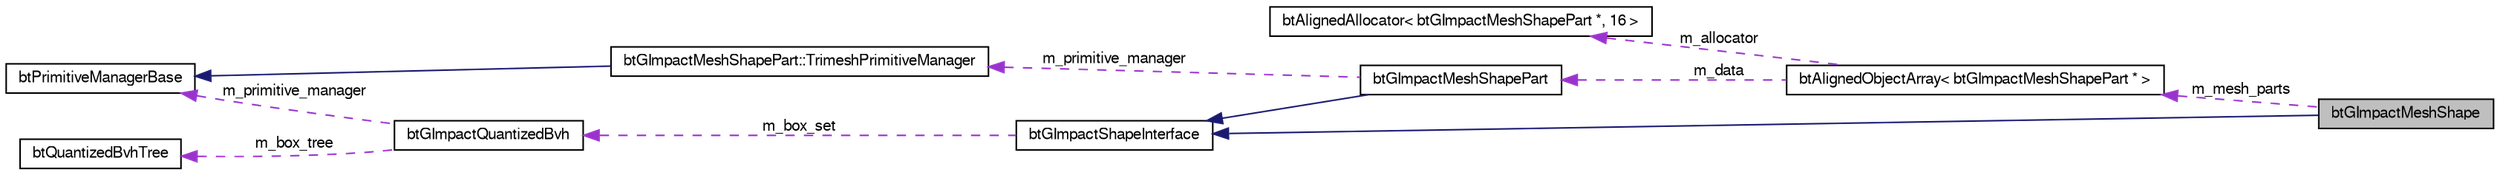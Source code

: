 digraph G
{
  bgcolor="transparent";
  edge [fontname="FreeSans",fontsize=10,labelfontname="FreeSans",labelfontsize=10];
  node [fontname="FreeSans",fontsize=10,shape=record];
  rankdir=LR;
  Node1 [label="btGImpactMeshShape",height=0.2,width=0.4,color="black", fillcolor="grey75", style="filled" fontcolor="black"];
  Node2 -> Node1 [dir=back,color="midnightblue",fontsize=10,style="solid"];
  Node2 [label="btGImpactShapeInterface",height=0.2,width=0.4,color="black",URL="$classbt_g_impact_shape_interface.html",tooltip="Base class for gimpact shapes."];
  Node3 -> Node2 [dir=back,color="darkorchid3",fontsize=10,style="dashed",label="m_box_set"];
  Node3 [label="btGImpactQuantizedBvh",height=0.2,width=0.4,color="black",URL="$classbt_g_impact_quantized_bvh.html",tooltip="Structure for containing Boxes."];
  Node4 -> Node3 [dir=back,color="darkorchid3",fontsize=10,style="dashed",label="m_primitive_manager"];
  Node4 [label="btPrimitiveManagerBase",height=0.2,width=0.4,color="black",URL="$classbt_primitive_manager_base.html",tooltip="Prototype Base class for primitive classification."];
  Node5 -> Node3 [dir=back,color="darkorchid3",fontsize=10,style="dashed",label="m_box_tree"];
  Node5 [label="btQuantizedBvhTree",height=0.2,width=0.4,color="black",URL="$classbt_quantized_bvh_tree.html",tooltip="Basic Box tree structure."];
  Node6 -> Node1 [dir=back,color="darkorchid3",fontsize=10,style="dashed",label="m_mesh_parts"];
  Node6 [label="btAlignedObjectArray\< btGImpactMeshShapePart * \>",height=0.2,width=0.4,color="black",URL="$classbt_aligned_object_array.html"];
  Node7 -> Node6 [dir=back,color="darkorchid3",fontsize=10,style="dashed",label="m_data"];
  Node7 [label="btGImpactMeshShapePart",height=0.2,width=0.4,color="black",URL="$classbt_g_impact_mesh_shape_part.html",tooltip="This class manages a sub part of a mesh supplied by the btStridingMeshInterface interface..."];
  Node2 -> Node7 [dir=back,color="midnightblue",fontsize=10,style="solid"];
  Node8 -> Node7 [dir=back,color="darkorchid3",fontsize=10,style="dashed",label="m_primitive_manager"];
  Node8 [label="btGImpactMeshShapePart::TrimeshPrimitiveManager",height=0.2,width=0.4,color="black",URL="$classbt_g_impact_mesh_shape_part_1_1_trimesh_primitive_manager.html",tooltip="Trimesh primitive manager."];
  Node4 -> Node8 [dir=back,color="midnightblue",fontsize=10,style="solid"];
  Node9 -> Node6 [dir=back,color="darkorchid3",fontsize=10,style="dashed",label="m_allocator"];
  Node9 [label="btAlignedAllocator\< btGImpactMeshShapePart *, 16 \>",height=0.2,width=0.4,color="black",URL="$classbt_aligned_allocator.html"];
}
